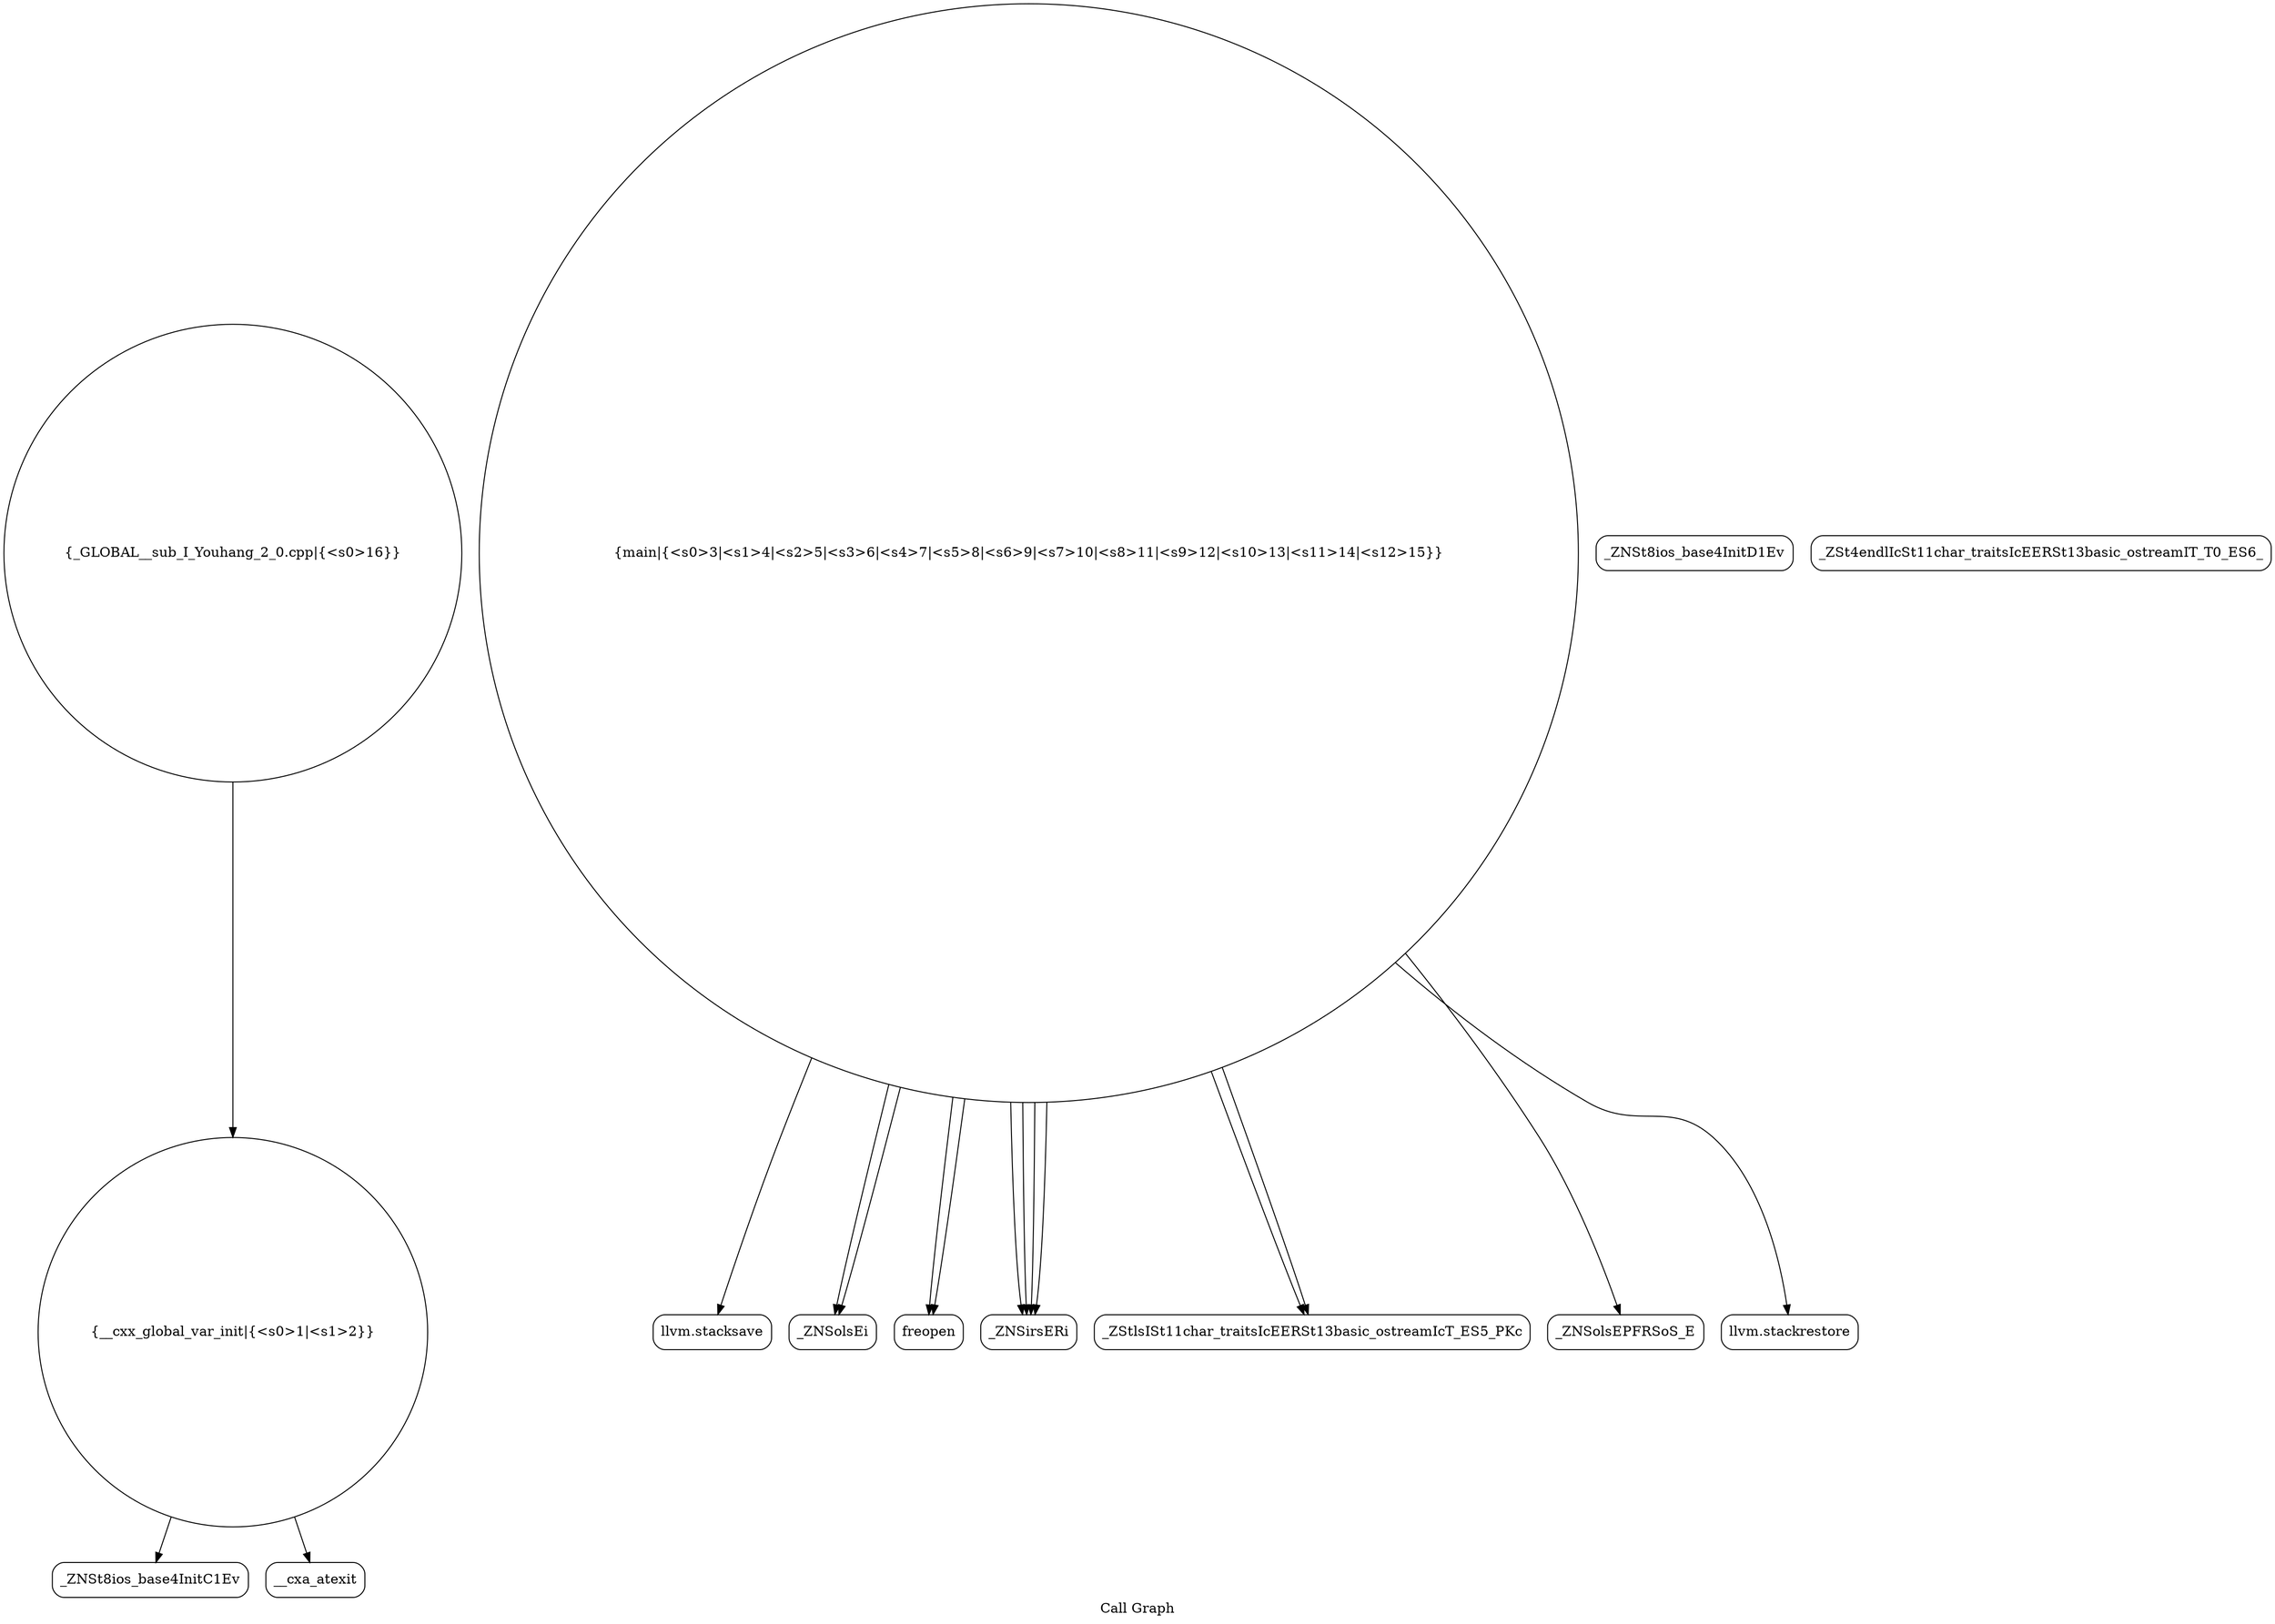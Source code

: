 digraph "Call Graph" {
	label="Call Graph";

	Node0x55b876363580 [shape=record,shape=circle,label="{__cxx_global_var_init|{<s0>1|<s1>2}}"];
	Node0x55b876363580:s0 -> Node0x55b876363a10[color=black];
	Node0x55b876363580:s1 -> Node0x55b876363b10[color=black];
	Node0x55b876363d10 [shape=record,shape=Mrecord,label="{llvm.stacksave}"];
	Node0x55b876363a90 [shape=record,shape=Mrecord,label="{_ZNSt8ios_base4InitD1Ev}"];
	Node0x55b876363e10 [shape=record,shape=Mrecord,label="{_ZNSolsEi}"];
	Node0x55b876363b90 [shape=record,shape=circle,label="{main|{<s0>3|<s1>4|<s2>5|<s3>6|<s4>7|<s5>8|<s6>9|<s7>10|<s8>11|<s9>12|<s10>13|<s11>14|<s12>15}}"];
	Node0x55b876363b90:s0 -> Node0x55b876363c10[color=black];
	Node0x55b876363b90:s1 -> Node0x55b876363c10[color=black];
	Node0x55b876363b90:s2 -> Node0x55b876363c90[color=black];
	Node0x55b876363b90:s3 -> Node0x55b876363c90[color=black];
	Node0x55b876363b90:s4 -> Node0x55b876363c90[color=black];
	Node0x55b876363b90:s5 -> Node0x55b876363d10[color=black];
	Node0x55b876363b90:s6 -> Node0x55b876363c90[color=black];
	Node0x55b876363b90:s7 -> Node0x55b876363d90[color=black];
	Node0x55b876363b90:s8 -> Node0x55b876363e10[color=black];
	Node0x55b876363b90:s9 -> Node0x55b876363d90[color=black];
	Node0x55b876363b90:s10 -> Node0x55b876363e10[color=black];
	Node0x55b876363b90:s11 -> Node0x55b876363e90[color=black];
	Node0x55b876363b90:s12 -> Node0x55b876363f90[color=black];
	Node0x55b876363f10 [shape=record,shape=Mrecord,label="{_ZSt4endlIcSt11char_traitsIcEERSt13basic_ostreamIT_T0_ES6_}"];
	Node0x55b876363c90 [shape=record,shape=Mrecord,label="{_ZNSirsERi}"];
	Node0x55b876364010 [shape=record,shape=circle,label="{_GLOBAL__sub_I_Youhang_2_0.cpp|{<s0>16}}"];
	Node0x55b876364010:s0 -> Node0x55b876363580[color=black];
	Node0x55b876363a10 [shape=record,shape=Mrecord,label="{_ZNSt8ios_base4InitC1Ev}"];
	Node0x55b876363d90 [shape=record,shape=Mrecord,label="{_ZStlsISt11char_traitsIcEERSt13basic_ostreamIcT_ES5_PKc}"];
	Node0x55b876363b10 [shape=record,shape=Mrecord,label="{__cxa_atexit}"];
	Node0x55b876363e90 [shape=record,shape=Mrecord,label="{_ZNSolsEPFRSoS_E}"];
	Node0x55b876363c10 [shape=record,shape=Mrecord,label="{freopen}"];
	Node0x55b876363f90 [shape=record,shape=Mrecord,label="{llvm.stackrestore}"];
}
